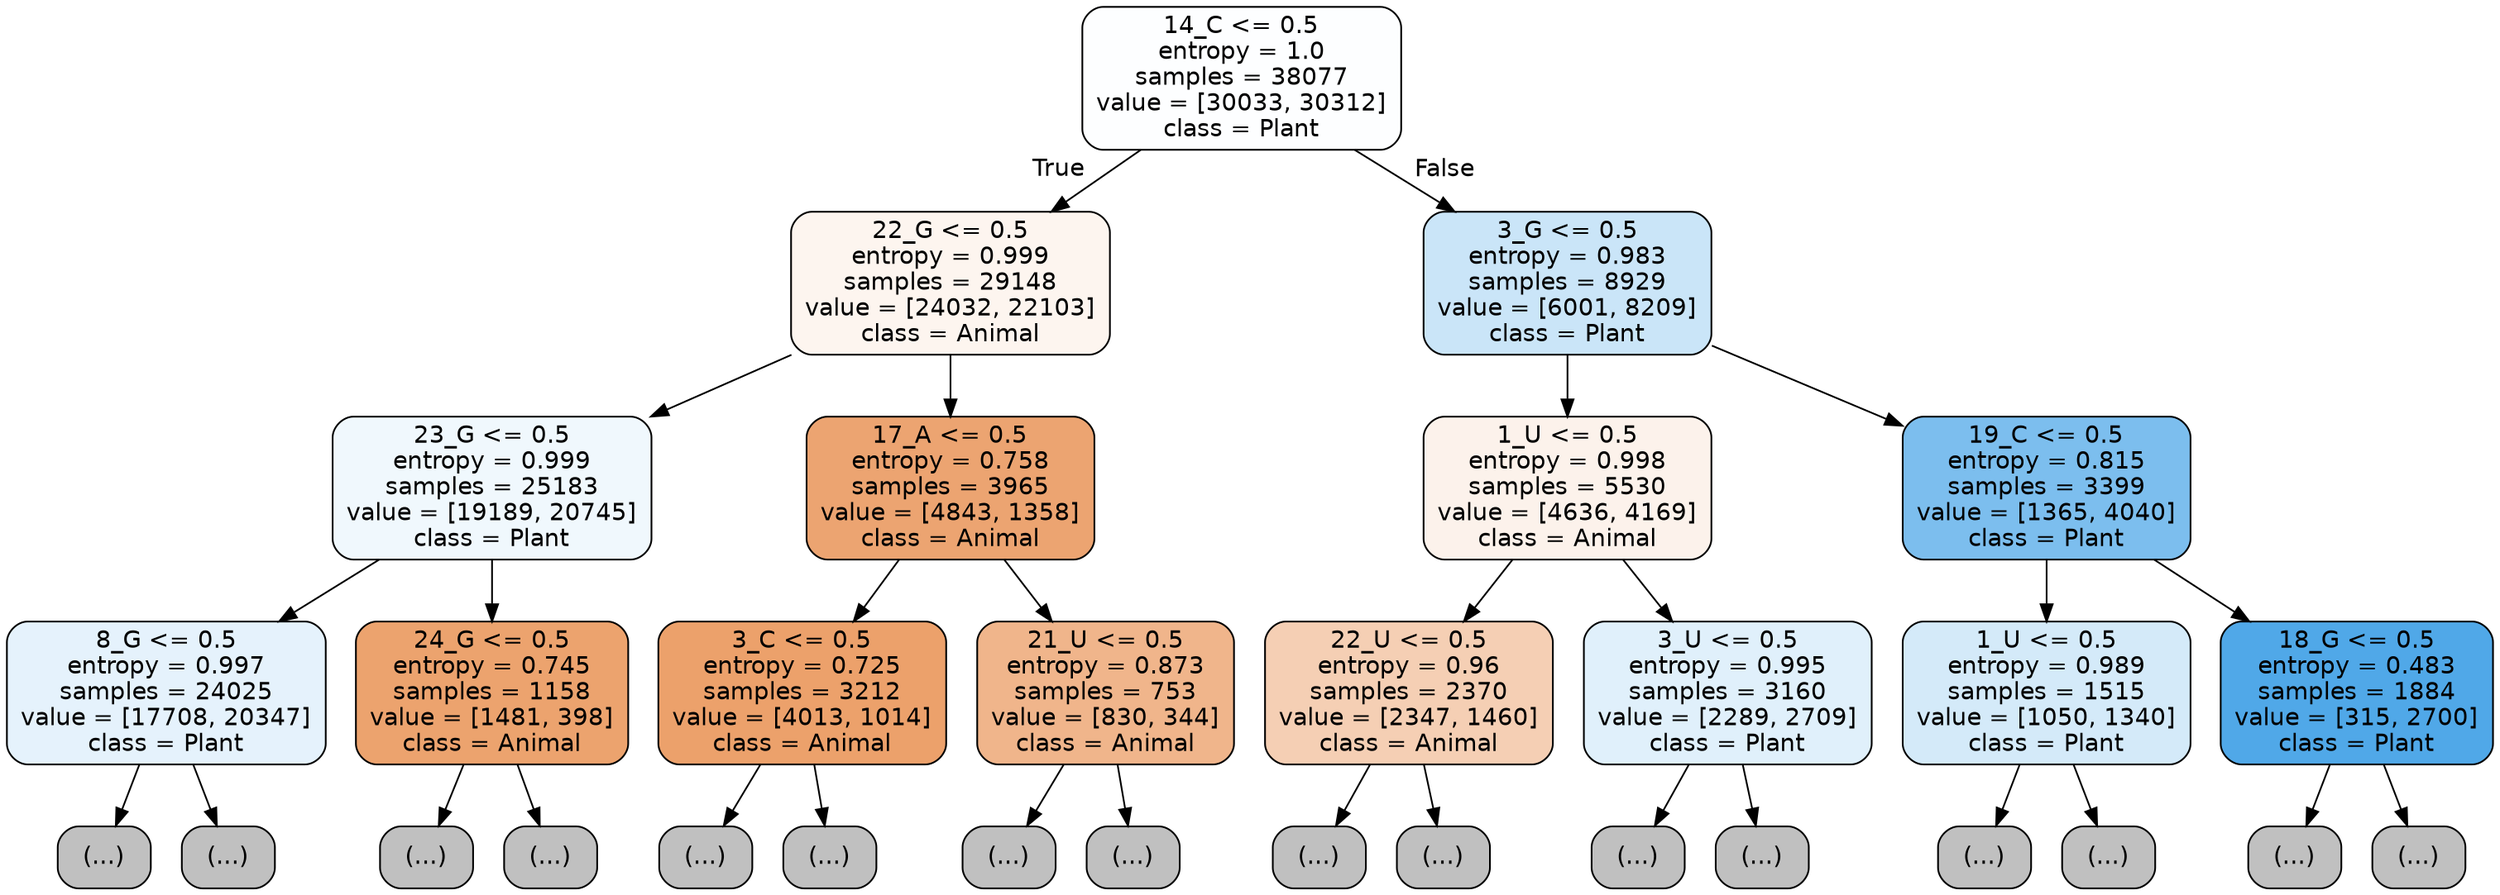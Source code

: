 digraph Tree {
node [shape=box, style="filled, rounded", color="black", fontname="helvetica"] ;
edge [fontname="helvetica"] ;
0 [label="14_C <= 0.5\nentropy = 1.0\nsamples = 38077\nvalue = [30033, 30312]\nclass = Plant", fillcolor="#fdfeff"] ;
1 [label="22_G <= 0.5\nentropy = 0.999\nsamples = 29148\nvalue = [24032, 22103]\nclass = Animal", fillcolor="#fdf5ef"] ;
0 -> 1 [labeldistance=2.5, labelangle=45, headlabel="True"] ;
2 [label="23_G <= 0.5\nentropy = 0.999\nsamples = 25183\nvalue = [19189, 20745]\nclass = Plant", fillcolor="#f0f8fd"] ;
1 -> 2 ;
3 [label="8_G <= 0.5\nentropy = 0.997\nsamples = 24025\nvalue = [17708, 20347]\nclass = Plant", fillcolor="#e5f2fc"] ;
2 -> 3 ;
4 [label="(...)", fillcolor="#C0C0C0"] ;
3 -> 4 ;
8243 [label="(...)", fillcolor="#C0C0C0"] ;
3 -> 8243 ;
11272 [label="24_G <= 0.5\nentropy = 0.745\nsamples = 1158\nvalue = [1481, 398]\nclass = Animal", fillcolor="#eca36e"] ;
2 -> 11272 ;
11273 [label="(...)", fillcolor="#C0C0C0"] ;
11272 -> 11273 ;
11612 [label="(...)", fillcolor="#C0C0C0"] ;
11272 -> 11612 ;
11707 [label="17_A <= 0.5\nentropy = 0.758\nsamples = 3965\nvalue = [4843, 1358]\nclass = Animal", fillcolor="#eca471"] ;
1 -> 11707 ;
11708 [label="3_C <= 0.5\nentropy = 0.725\nsamples = 3212\nvalue = [4013, 1014]\nclass = Animal", fillcolor="#eca16b"] ;
11707 -> 11708 ;
11709 [label="(...)", fillcolor="#C0C0C0"] ;
11708 -> 11709 ;
12616 [label="(...)", fillcolor="#C0C0C0"] ;
11708 -> 12616 ;
12883 [label="21_U <= 0.5\nentropy = 0.873\nsamples = 753\nvalue = [830, 344]\nclass = Animal", fillcolor="#f0b58b"] ;
11707 -> 12883 ;
12884 [label="(...)", fillcolor="#C0C0C0"] ;
12883 -> 12884 ;
13147 [label="(...)", fillcolor="#C0C0C0"] ;
12883 -> 13147 ;
13248 [label="3_G <= 0.5\nentropy = 0.983\nsamples = 8929\nvalue = [6001, 8209]\nclass = Plant", fillcolor="#cae5f8"] ;
0 -> 13248 [labeldistance=2.5, labelangle=-45, headlabel="False"] ;
13249 [label="1_U <= 0.5\nentropy = 0.998\nsamples = 5530\nvalue = [4636, 4169]\nclass = Animal", fillcolor="#fcf2eb"] ;
13248 -> 13249 ;
13250 [label="22_U <= 0.5\nentropy = 0.96\nsamples = 2370\nvalue = [2347, 1460]\nclass = Animal", fillcolor="#f5cfb4"] ;
13249 -> 13250 ;
13251 [label="(...)", fillcolor="#C0C0C0"] ;
13250 -> 13251 ;
14512 [label="(...)", fillcolor="#C0C0C0"] ;
13250 -> 14512 ;
14665 [label="3_U <= 0.5\nentropy = 0.995\nsamples = 3160\nvalue = [2289, 2709]\nclass = Plant", fillcolor="#e0f0fb"] ;
13249 -> 14665 ;
14666 [label="(...)", fillcolor="#C0C0C0"] ;
14665 -> 14666 ;
15489 [label="(...)", fillcolor="#C0C0C0"] ;
14665 -> 15489 ;
15900 [label="19_C <= 0.5\nentropy = 0.815\nsamples = 3399\nvalue = [1365, 4040]\nclass = Plant", fillcolor="#7cbeee"] ;
13248 -> 15900 ;
15901 [label="1_U <= 0.5\nentropy = 0.989\nsamples = 1515\nvalue = [1050, 1340]\nclass = Plant", fillcolor="#d4eaf9"] ;
15900 -> 15901 ;
15902 [label="(...)", fillcolor="#C0C0C0"] ;
15901 -> 15902 ;
16357 [label="(...)", fillcolor="#C0C0C0"] ;
15901 -> 16357 ;
16636 [label="18_G <= 0.5\nentropy = 0.483\nsamples = 1884\nvalue = [315, 2700]\nclass = Plant", fillcolor="#50a8e8"] ;
15900 -> 16636 ;
16637 [label="(...)", fillcolor="#C0C0C0"] ;
16636 -> 16637 ;
16820 [label="(...)", fillcolor="#C0C0C0"] ;
16636 -> 16820 ;
}